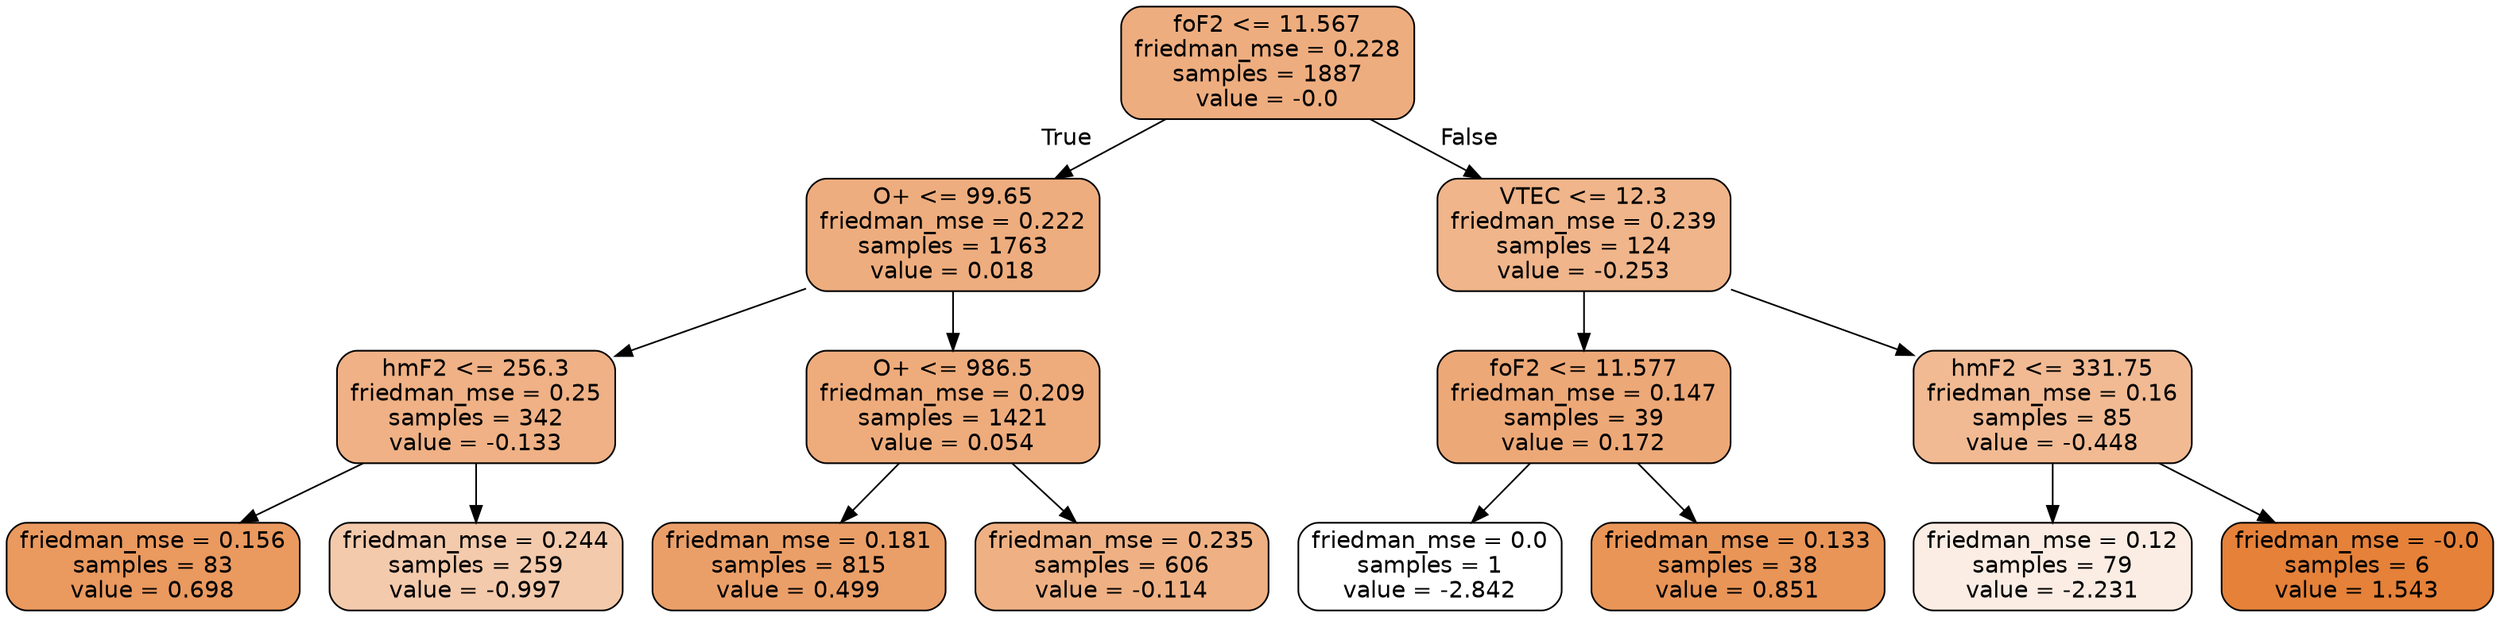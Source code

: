 digraph Tree {
node [shape=box, style="filled, rounded", color="black", fontname="helvetica"] ;
edge [fontname="helvetica"] ;
0 [label="foF2 <= 11.567\nfriedman_mse = 0.228\nsamples = 1887\nvalue = -0.0", fillcolor="#eead7f"] ;
1 [label="O+ <= 99.65\nfriedman_mse = 0.222\nsamples = 1763\nvalue = 0.018", fillcolor="#eead7e"] ;
0 -> 1 [labeldistance=2.5, labelangle=45, headlabel="True"] ;
2 [label="hmF2 <= 256.3\nfriedman_mse = 0.25\nsamples = 342\nvalue = -0.133", fillcolor="#efb185"] ;
1 -> 2 ;
3 [label="friedman_mse = 0.156\nsamples = 83\nvalue = 0.698", fillcolor="#ea995f"] ;
2 -> 3 ;
4 [label="friedman_mse = 0.244\nsamples = 259\nvalue = -0.997", fillcolor="#f4caac"] ;
2 -> 4 ;
5 [label="O+ <= 986.5\nfriedman_mse = 0.209\nsamples = 1421\nvalue = 0.054", fillcolor="#eeac7c"] ;
1 -> 5 ;
6 [label="friedman_mse = 0.181\nsamples = 815\nvalue = 0.499", fillcolor="#eb9f68"] ;
5 -> 6 ;
7 [label="friedman_mse = 0.235\nsamples = 606\nvalue = -0.114", fillcolor="#efb184"] ;
5 -> 7 ;
8 [label="VTEC <= 12.3\nfriedman_mse = 0.239\nsamples = 124\nvalue = -0.253", fillcolor="#f0b58a"] ;
0 -> 8 [labeldistance=2.5, labelangle=-45, headlabel="False"] ;
9 [label="foF2 <= 11.577\nfriedman_mse = 0.147\nsamples = 39\nvalue = 0.172", fillcolor="#eda877"] ;
8 -> 9 ;
10 [label="friedman_mse = 0.0\nsamples = 1\nvalue = -2.842", fillcolor="#ffffff"] ;
9 -> 10 ;
11 [label="friedman_mse = 0.133\nsamples = 38\nvalue = 0.851", fillcolor="#e99558"] ;
9 -> 11 ;
12 [label="hmF2 <= 331.75\nfriedman_mse = 0.16\nsamples = 85\nvalue = -0.448", fillcolor="#f1ba93"] ;
8 -> 12 ;
13 [label="friedman_mse = 0.12\nsamples = 79\nvalue = -2.231", fillcolor="#fbede3"] ;
12 -> 13 ;
14 [label="friedman_mse = -0.0\nsamples = 6\nvalue = 1.543", fillcolor="#e58139"] ;
12 -> 14 ;
}